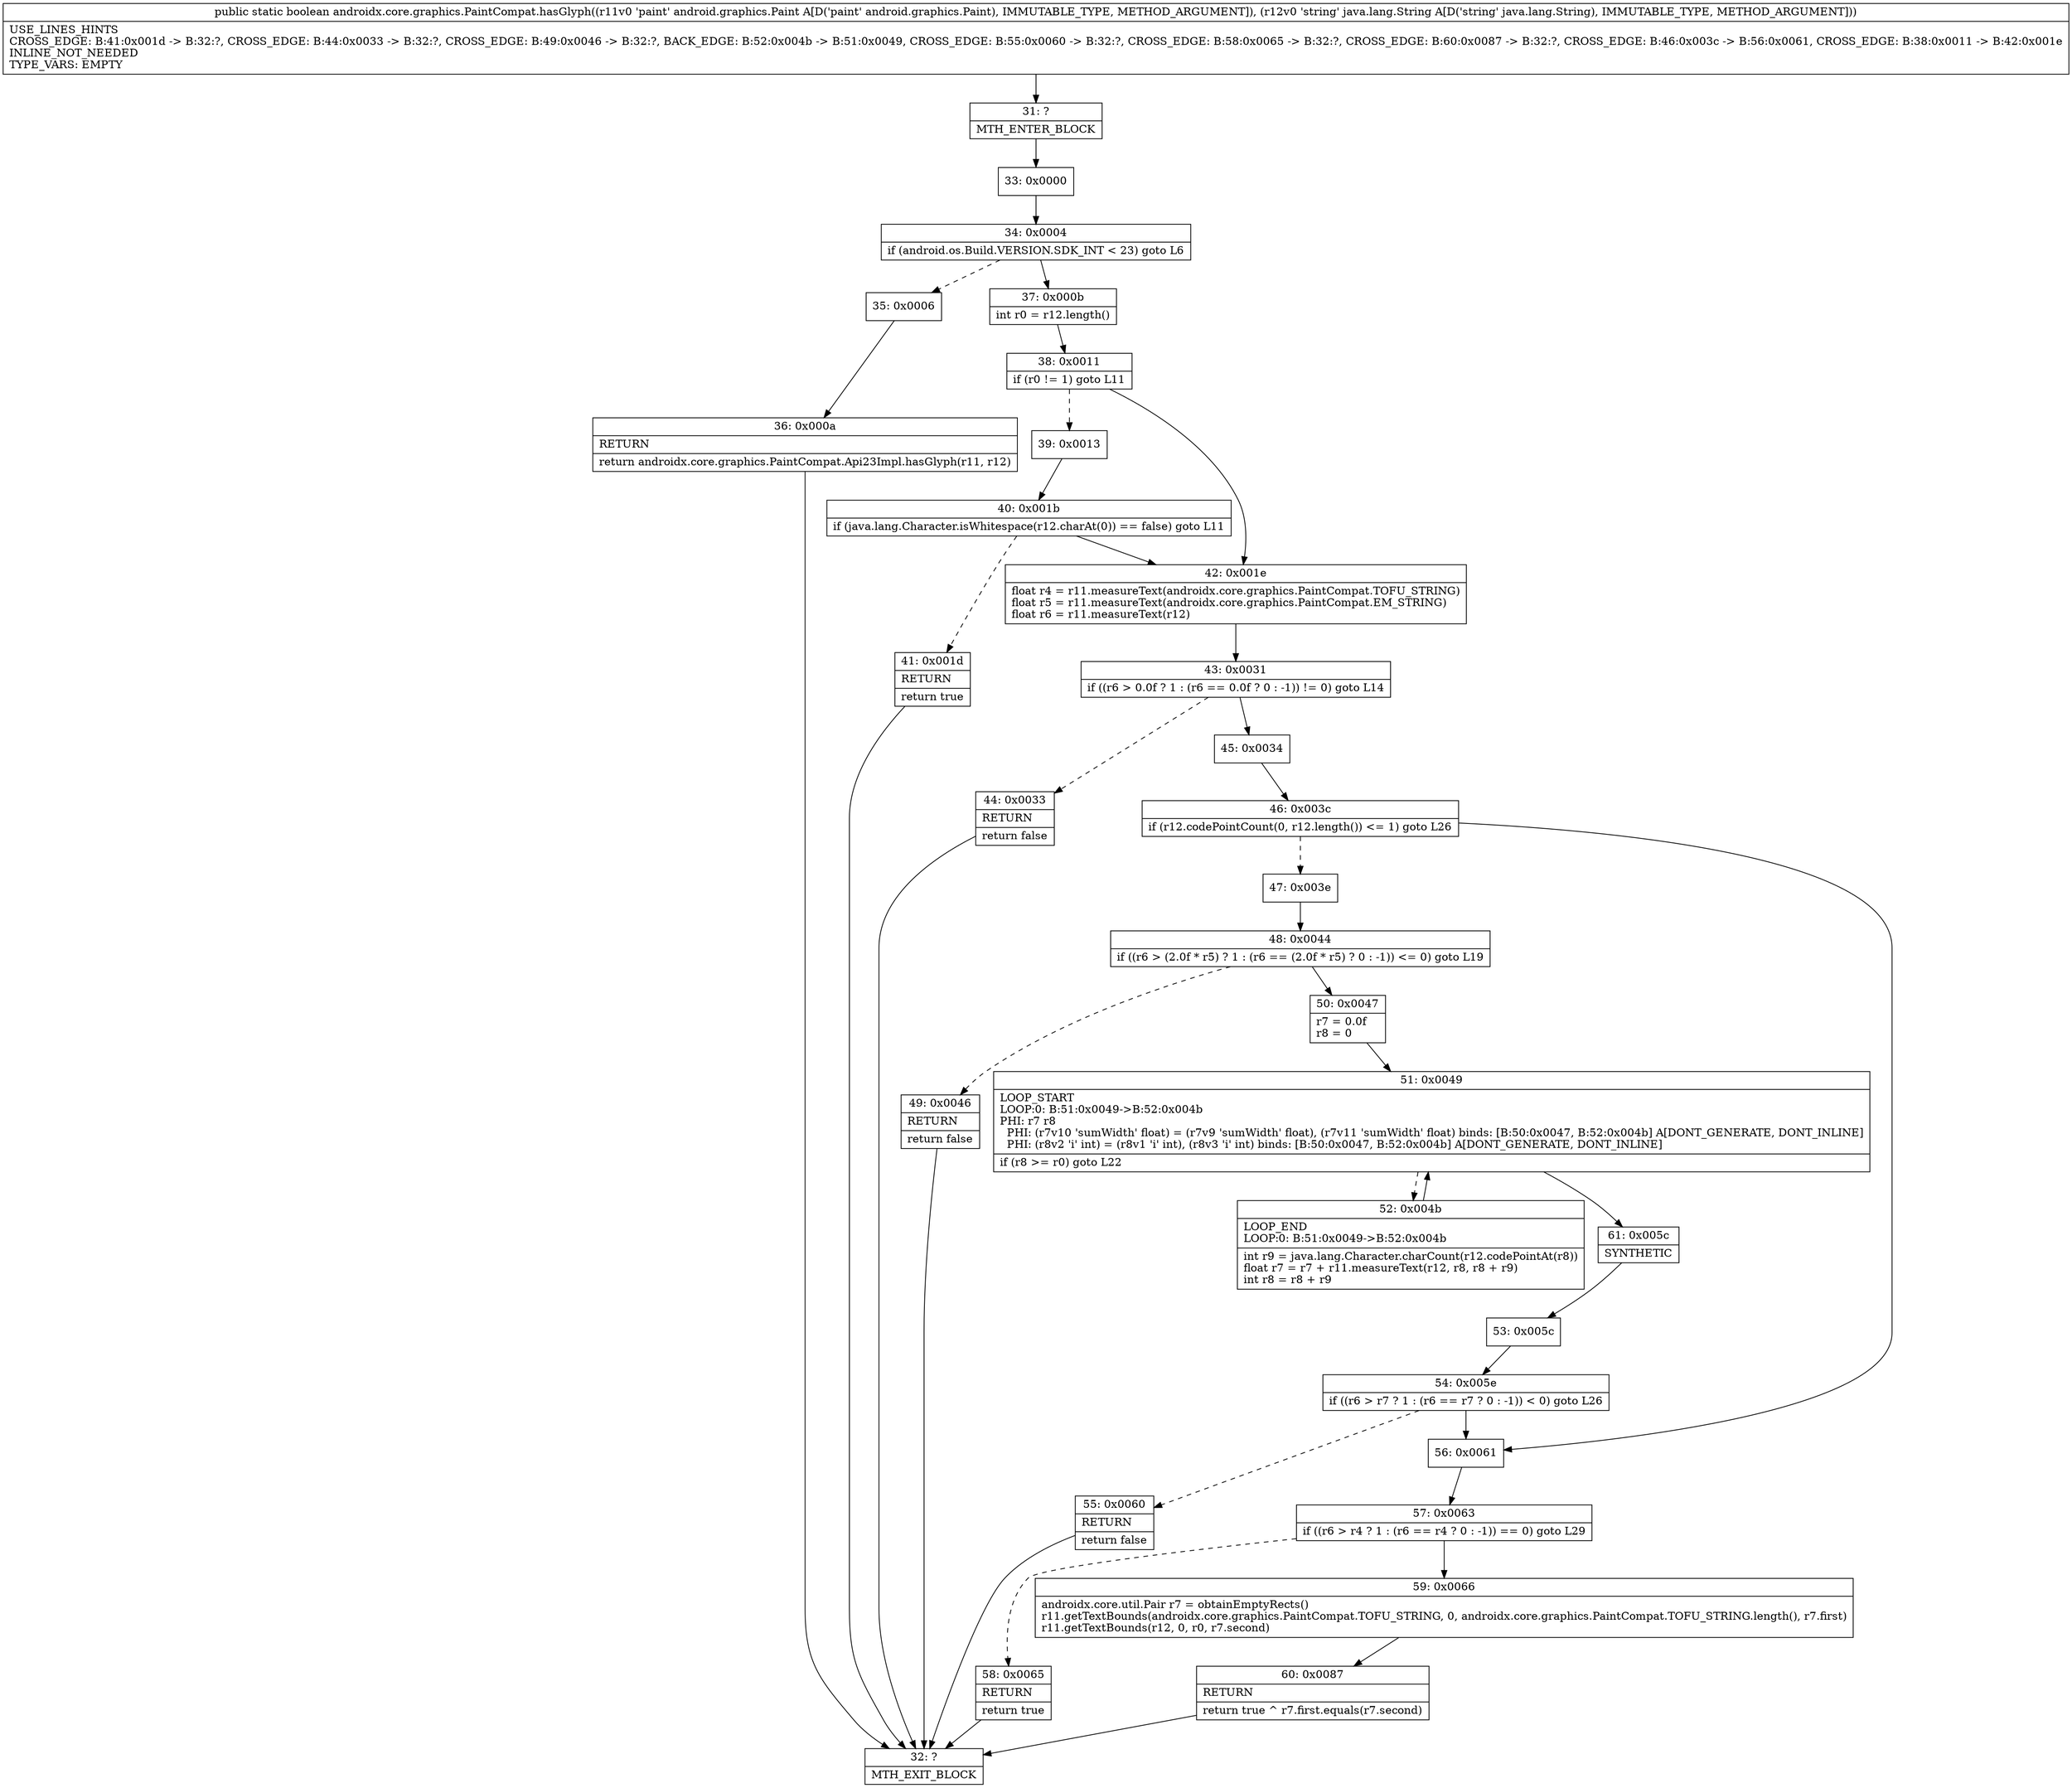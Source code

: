 digraph "CFG forandroidx.core.graphics.PaintCompat.hasGlyph(Landroid\/graphics\/Paint;Ljava\/lang\/String;)Z" {
Node_31 [shape=record,label="{31\:\ ?|MTH_ENTER_BLOCK\l}"];
Node_33 [shape=record,label="{33\:\ 0x0000}"];
Node_34 [shape=record,label="{34\:\ 0x0004|if (android.os.Build.VERSION.SDK_INT \< 23) goto L6\l}"];
Node_35 [shape=record,label="{35\:\ 0x0006}"];
Node_36 [shape=record,label="{36\:\ 0x000a|RETURN\l|return androidx.core.graphics.PaintCompat.Api23Impl.hasGlyph(r11, r12)\l}"];
Node_32 [shape=record,label="{32\:\ ?|MTH_EXIT_BLOCK\l}"];
Node_37 [shape=record,label="{37\:\ 0x000b|int r0 = r12.length()\l}"];
Node_38 [shape=record,label="{38\:\ 0x0011|if (r0 != 1) goto L11\l}"];
Node_39 [shape=record,label="{39\:\ 0x0013}"];
Node_40 [shape=record,label="{40\:\ 0x001b|if (java.lang.Character.isWhitespace(r12.charAt(0)) == false) goto L11\l}"];
Node_41 [shape=record,label="{41\:\ 0x001d|RETURN\l|return true\l}"];
Node_42 [shape=record,label="{42\:\ 0x001e|float r4 = r11.measureText(androidx.core.graphics.PaintCompat.TOFU_STRING)\lfloat r5 = r11.measureText(androidx.core.graphics.PaintCompat.EM_STRING)\lfloat r6 = r11.measureText(r12)\l}"];
Node_43 [shape=record,label="{43\:\ 0x0031|if ((r6 \> 0.0f ? 1 : (r6 == 0.0f ? 0 : \-1)) != 0) goto L14\l}"];
Node_44 [shape=record,label="{44\:\ 0x0033|RETURN\l|return false\l}"];
Node_45 [shape=record,label="{45\:\ 0x0034}"];
Node_46 [shape=record,label="{46\:\ 0x003c|if (r12.codePointCount(0, r12.length()) \<= 1) goto L26\l}"];
Node_47 [shape=record,label="{47\:\ 0x003e}"];
Node_48 [shape=record,label="{48\:\ 0x0044|if ((r6 \> (2.0f * r5) ? 1 : (r6 == (2.0f * r5) ? 0 : \-1)) \<= 0) goto L19\l}"];
Node_49 [shape=record,label="{49\:\ 0x0046|RETURN\l|return false\l}"];
Node_50 [shape=record,label="{50\:\ 0x0047|r7 = 0.0f\lr8 = 0\l}"];
Node_51 [shape=record,label="{51\:\ 0x0049|LOOP_START\lLOOP:0: B:51:0x0049\-\>B:52:0x004b\lPHI: r7 r8 \l  PHI: (r7v10 'sumWidth' float) = (r7v9 'sumWidth' float), (r7v11 'sumWidth' float) binds: [B:50:0x0047, B:52:0x004b] A[DONT_GENERATE, DONT_INLINE]\l  PHI: (r8v2 'i' int) = (r8v1 'i' int), (r8v3 'i' int) binds: [B:50:0x0047, B:52:0x004b] A[DONT_GENERATE, DONT_INLINE]\l|if (r8 \>= r0) goto L22\l}"];
Node_52 [shape=record,label="{52\:\ 0x004b|LOOP_END\lLOOP:0: B:51:0x0049\-\>B:52:0x004b\l|int r9 = java.lang.Character.charCount(r12.codePointAt(r8))\lfloat r7 = r7 + r11.measureText(r12, r8, r8 + r9)\lint r8 = r8 + r9\l}"];
Node_61 [shape=record,label="{61\:\ 0x005c|SYNTHETIC\l}"];
Node_53 [shape=record,label="{53\:\ 0x005c}"];
Node_54 [shape=record,label="{54\:\ 0x005e|if ((r6 \> r7 ? 1 : (r6 == r7 ? 0 : \-1)) \< 0) goto L26\l}"];
Node_55 [shape=record,label="{55\:\ 0x0060|RETURN\l|return false\l}"];
Node_56 [shape=record,label="{56\:\ 0x0061}"];
Node_57 [shape=record,label="{57\:\ 0x0063|if ((r6 \> r4 ? 1 : (r6 == r4 ? 0 : \-1)) == 0) goto L29\l}"];
Node_58 [shape=record,label="{58\:\ 0x0065|RETURN\l|return true\l}"];
Node_59 [shape=record,label="{59\:\ 0x0066|androidx.core.util.Pair r7 = obtainEmptyRects()\lr11.getTextBounds(androidx.core.graphics.PaintCompat.TOFU_STRING, 0, androidx.core.graphics.PaintCompat.TOFU_STRING.length(), r7.first)\lr11.getTextBounds(r12, 0, r0, r7.second)\l}"];
Node_60 [shape=record,label="{60\:\ 0x0087|RETURN\l|return true ^ r7.first.equals(r7.second)\l}"];
MethodNode[shape=record,label="{public static boolean androidx.core.graphics.PaintCompat.hasGlyph((r11v0 'paint' android.graphics.Paint A[D('paint' android.graphics.Paint), IMMUTABLE_TYPE, METHOD_ARGUMENT]), (r12v0 'string' java.lang.String A[D('string' java.lang.String), IMMUTABLE_TYPE, METHOD_ARGUMENT]))  | USE_LINES_HINTS\lCROSS_EDGE: B:41:0x001d \-\> B:32:?, CROSS_EDGE: B:44:0x0033 \-\> B:32:?, CROSS_EDGE: B:49:0x0046 \-\> B:32:?, BACK_EDGE: B:52:0x004b \-\> B:51:0x0049, CROSS_EDGE: B:55:0x0060 \-\> B:32:?, CROSS_EDGE: B:58:0x0065 \-\> B:32:?, CROSS_EDGE: B:60:0x0087 \-\> B:32:?, CROSS_EDGE: B:46:0x003c \-\> B:56:0x0061, CROSS_EDGE: B:38:0x0011 \-\> B:42:0x001e\lINLINE_NOT_NEEDED\lTYPE_VARS: EMPTY\l}"];
MethodNode -> Node_31;Node_31 -> Node_33;
Node_33 -> Node_34;
Node_34 -> Node_35[style=dashed];
Node_34 -> Node_37;
Node_35 -> Node_36;
Node_36 -> Node_32;
Node_37 -> Node_38;
Node_38 -> Node_39[style=dashed];
Node_38 -> Node_42;
Node_39 -> Node_40;
Node_40 -> Node_41[style=dashed];
Node_40 -> Node_42;
Node_41 -> Node_32;
Node_42 -> Node_43;
Node_43 -> Node_44[style=dashed];
Node_43 -> Node_45;
Node_44 -> Node_32;
Node_45 -> Node_46;
Node_46 -> Node_47[style=dashed];
Node_46 -> Node_56;
Node_47 -> Node_48;
Node_48 -> Node_49[style=dashed];
Node_48 -> Node_50;
Node_49 -> Node_32;
Node_50 -> Node_51;
Node_51 -> Node_52[style=dashed];
Node_51 -> Node_61;
Node_52 -> Node_51;
Node_61 -> Node_53;
Node_53 -> Node_54;
Node_54 -> Node_55[style=dashed];
Node_54 -> Node_56;
Node_55 -> Node_32;
Node_56 -> Node_57;
Node_57 -> Node_58[style=dashed];
Node_57 -> Node_59;
Node_58 -> Node_32;
Node_59 -> Node_60;
Node_60 -> Node_32;
}

